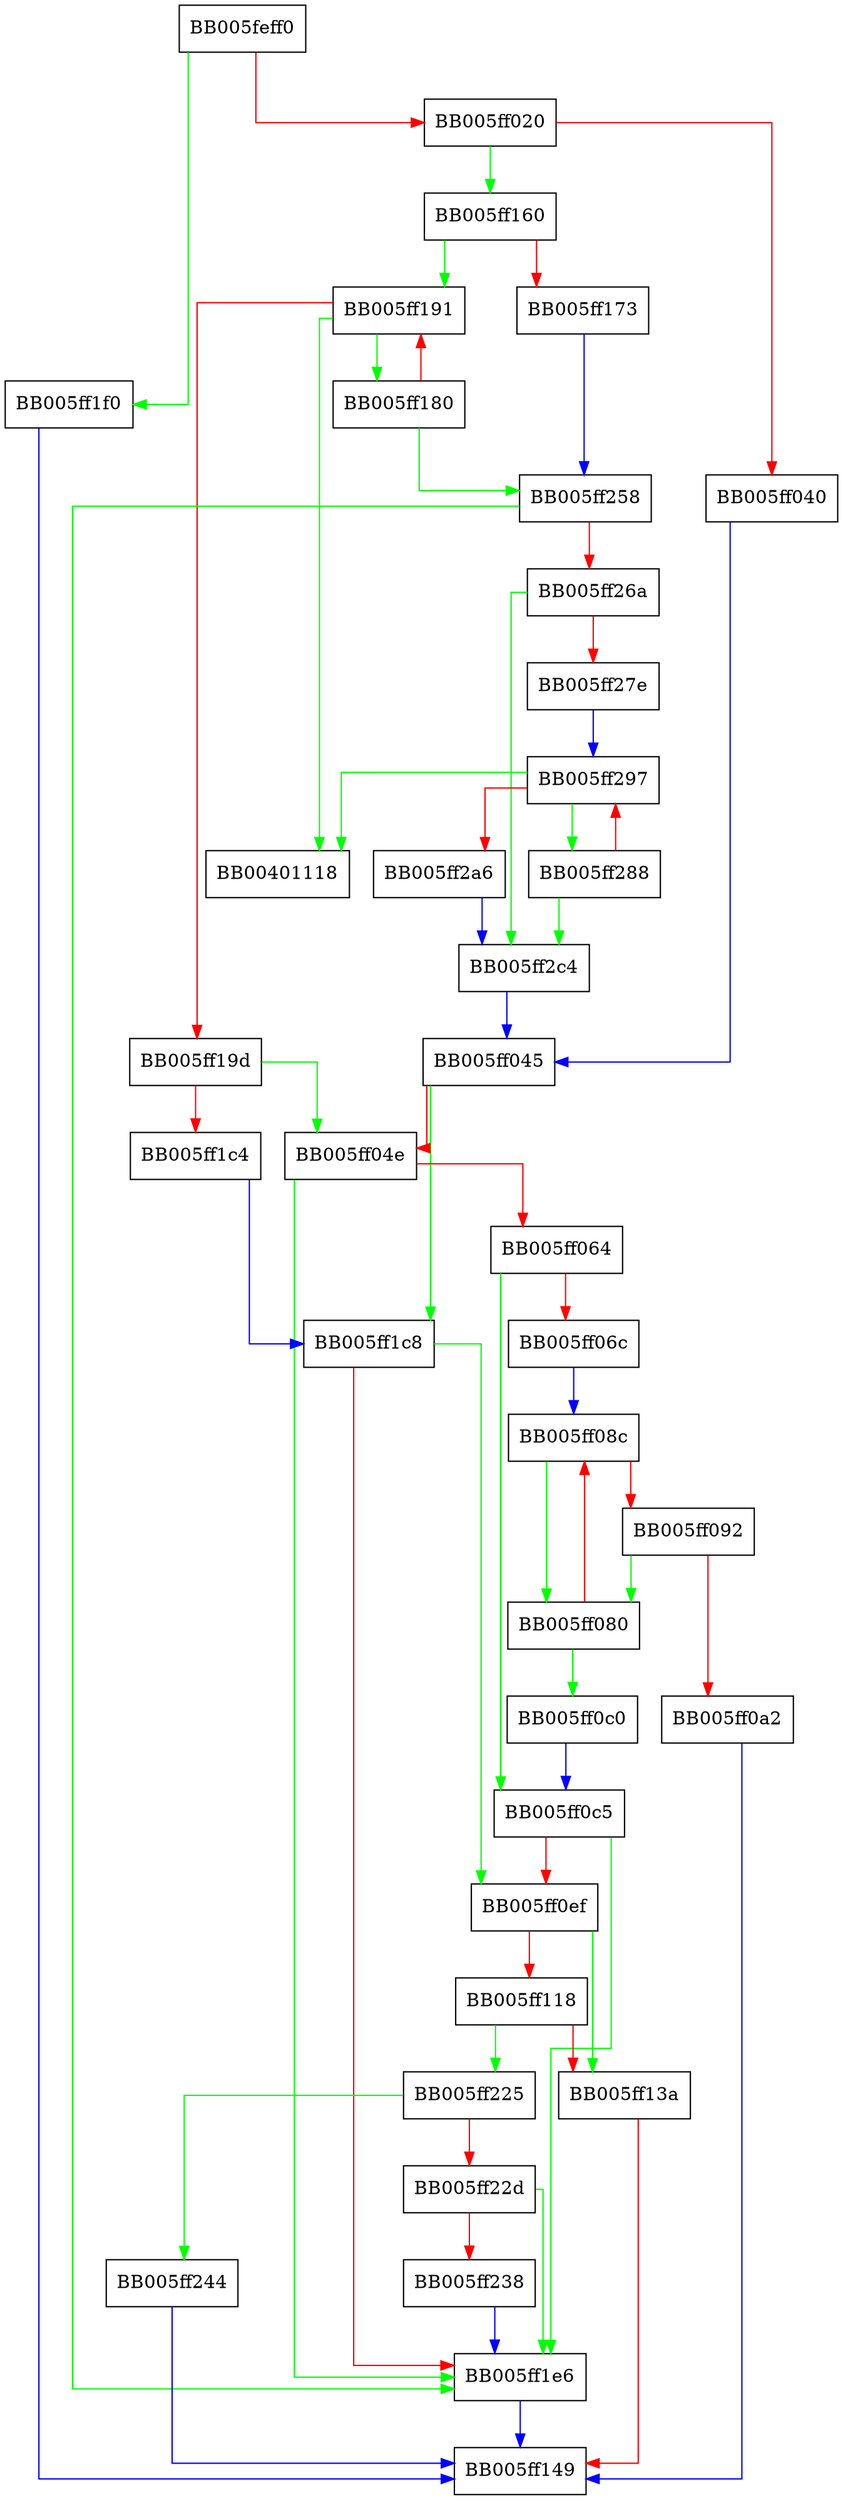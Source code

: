 digraph ossl_provider_new {
  node [shape="box"];
  graph [splines=ortho];
  BB005feff0 -> BB005ff1f0 [color="green"];
  BB005feff0 -> BB005ff020 [color="red"];
  BB005ff020 -> BB005ff160 [color="green"];
  BB005ff020 -> BB005ff040 [color="red"];
  BB005ff040 -> BB005ff045 [color="blue"];
  BB005ff045 -> BB005ff1c8 [color="green"];
  BB005ff045 -> BB005ff04e [color="red"];
  BB005ff04e -> BB005ff1e6 [color="green"];
  BB005ff04e -> BB005ff064 [color="red"];
  BB005ff064 -> BB005ff0c5 [color="green"];
  BB005ff064 -> BB005ff06c [color="red"];
  BB005ff06c -> BB005ff08c [color="blue"];
  BB005ff080 -> BB005ff0c0 [color="green"];
  BB005ff080 -> BB005ff08c [color="red"];
  BB005ff08c -> BB005ff080 [color="green"];
  BB005ff08c -> BB005ff092 [color="red"];
  BB005ff092 -> BB005ff080 [color="green"];
  BB005ff092 -> BB005ff0a2 [color="red"];
  BB005ff0a2 -> BB005ff149 [color="blue"];
  BB005ff0c0 -> BB005ff0c5 [color="blue"];
  BB005ff0c5 -> BB005ff1e6 [color="green"];
  BB005ff0c5 -> BB005ff0ef [color="red"];
  BB005ff0ef -> BB005ff13a [color="green"];
  BB005ff0ef -> BB005ff118 [color="red"];
  BB005ff118 -> BB005ff225 [color="green"];
  BB005ff118 -> BB005ff13a [color="red"];
  BB005ff13a -> BB005ff149 [color="red"];
  BB005ff160 -> BB005ff191 [color="green"];
  BB005ff160 -> BB005ff173 [color="red"];
  BB005ff173 -> BB005ff258 [color="blue"];
  BB005ff180 -> BB005ff258 [color="green"];
  BB005ff180 -> BB005ff191 [color="red"];
  BB005ff191 -> BB00401118 [color="green"];
  BB005ff191 -> BB005ff180 [color="green"];
  BB005ff191 -> BB005ff19d [color="red"];
  BB005ff19d -> BB005ff04e [color="green"];
  BB005ff19d -> BB005ff1c4 [color="red"];
  BB005ff1c4 -> BB005ff1c8 [color="blue"];
  BB005ff1c8 -> BB005ff0ef [color="green"];
  BB005ff1c8 -> BB005ff1e6 [color="red"];
  BB005ff1e6 -> BB005ff149 [color="blue"];
  BB005ff1f0 -> BB005ff149 [color="blue"];
  BB005ff225 -> BB005ff244 [color="green"];
  BB005ff225 -> BB005ff22d [color="red"];
  BB005ff22d -> BB005ff1e6 [color="green"];
  BB005ff22d -> BB005ff238 [color="red"];
  BB005ff238 -> BB005ff1e6 [color="blue"];
  BB005ff244 -> BB005ff149 [color="blue"];
  BB005ff258 -> BB005ff1e6 [color="green"];
  BB005ff258 -> BB005ff26a [color="red"];
  BB005ff26a -> BB005ff2c4 [color="green"];
  BB005ff26a -> BB005ff27e [color="red"];
  BB005ff27e -> BB005ff297 [color="blue"];
  BB005ff288 -> BB005ff2c4 [color="green"];
  BB005ff288 -> BB005ff297 [color="red"];
  BB005ff297 -> BB00401118 [color="green"];
  BB005ff297 -> BB005ff288 [color="green"];
  BB005ff297 -> BB005ff2a6 [color="red"];
  BB005ff2a6 -> BB005ff2c4 [color="blue"];
  BB005ff2c4 -> BB005ff045 [color="blue"];
}